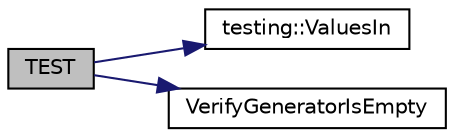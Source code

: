 digraph "TEST"
{
 // LATEX_PDF_SIZE
  bgcolor="transparent";
  edge [fontname="Helvetica",fontsize="10",labelfontname="Helvetica",labelfontsize="10"];
  node [fontname="Helvetica",fontsize="10",shape=record];
  rankdir="LR";
  Node1 [label="TEST",height=0.2,width=0.4,color="black", fillcolor="grey75", style="filled", fontcolor="black",tooltip=" "];
  Node1 -> Node2 [color="midnightblue",fontsize="10",style="solid",fontname="Helvetica"];
  Node2 [label="testing::ValuesIn",height=0.2,width=0.4,color="black",URL="$namespacetesting.html#a7980b1be1ffc3b53c9c5ad7ac33080ad",tooltip=" "];
  Node1 -> Node3 [color="midnightblue",fontsize="10",style="solid",fontname="Helvetica"];
  Node3 [label="VerifyGeneratorIsEmpty",height=0.2,width=0.4,color="black",URL="$googletest-param-test-test_8cc.html#a85d74de6e554738555812410476b4eec",tooltip=" "];
}
